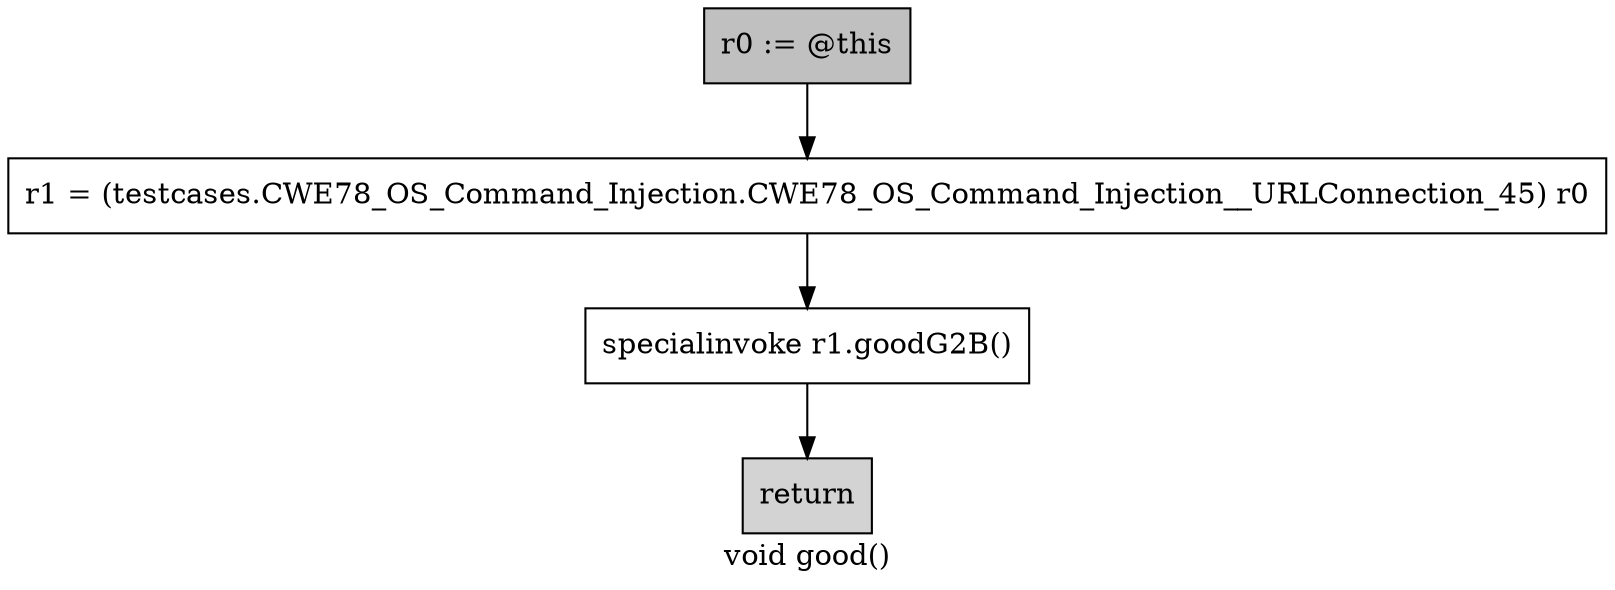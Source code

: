 digraph "void good()" {
    label="void good()";
    node [shape=box];
    "0" [style=filled,fillcolor=gray,label="r0 := @this",];
    "1" [label="r1 = (testcases.CWE78_OS_Command_Injection.CWE78_OS_Command_Injection__URLConnection_45) r0",];
    "0"->"1";
    "2" [label="specialinvoke r1.goodG2B()",];
    "1"->"2";
    "3" [style=filled,fillcolor=lightgray,label="return",];
    "2"->"3";
}
